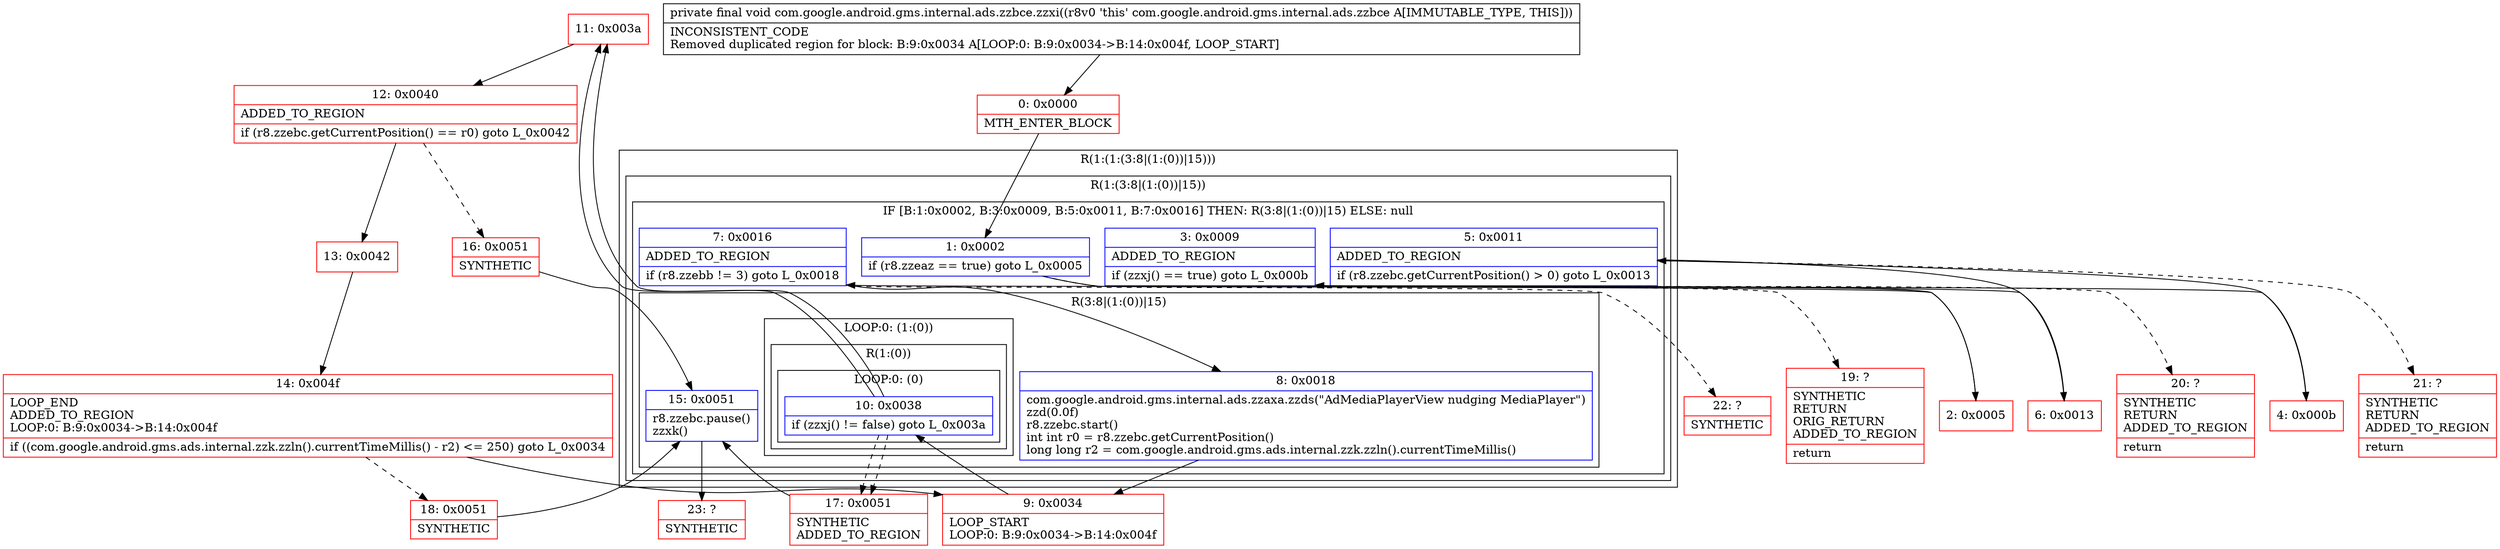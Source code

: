 digraph "CFG forcom.google.android.gms.internal.ads.zzbce.zzxi()V" {
subgraph cluster_Region_386724178 {
label = "R(1:(1:(3:8|(1:(0))|15)))";
node [shape=record,color=blue];
subgraph cluster_Region_493879115 {
label = "R(1:(3:8|(1:(0))|15))";
node [shape=record,color=blue];
subgraph cluster_IfRegion_885579699 {
label = "IF [B:1:0x0002, B:3:0x0009, B:5:0x0011, B:7:0x0016] THEN: R(3:8|(1:(0))|15) ELSE: null";
node [shape=record,color=blue];
Node_1 [shape=record,label="{1\:\ 0x0002|if (r8.zzeaz == true) goto L_0x0005\l}"];
Node_3 [shape=record,label="{3\:\ 0x0009|ADDED_TO_REGION\l|if (zzxj() == true) goto L_0x000b\l}"];
Node_5 [shape=record,label="{5\:\ 0x0011|ADDED_TO_REGION\l|if (r8.zzebc.getCurrentPosition() \> 0) goto L_0x0013\l}"];
Node_7 [shape=record,label="{7\:\ 0x0016|ADDED_TO_REGION\l|if (r8.zzebb != 3) goto L_0x0018\l}"];
subgraph cluster_Region_1333249738 {
label = "R(3:8|(1:(0))|15)";
node [shape=record,color=blue];
Node_8 [shape=record,label="{8\:\ 0x0018|com.google.android.gms.internal.ads.zzaxa.zzds(\"AdMediaPlayerView nudging MediaPlayer\")\lzzd(0.0f)\lr8.zzebc.start()\lint int r0 = r8.zzebc.getCurrentPosition()\llong long r2 = com.google.android.gms.ads.internal.zzk.zzln().currentTimeMillis()\l}"];
subgraph cluster_LoopRegion_1672862209 {
label = "LOOP:0: (1:(0))";
node [shape=record,color=blue];
Node_10 [shape=record,label="{10\:\ 0x0038|if (zzxj() != false) goto L_0x003a\l}"];
subgraph cluster_Region_323170628 {
label = "R(1:(0))";
node [shape=record,color=blue];
subgraph cluster_LoopRegion_1907622336 {
label = "LOOP:0: (0)";
node [shape=record,color=blue];
Node_10 [shape=record,label="{10\:\ 0x0038|if (zzxj() != false) goto L_0x003a\l}"];
subgraph cluster_Region_66288898 {
label = "R(0)";
node [shape=record,color=blue];
}
}
}
}
Node_15 [shape=record,label="{15\:\ 0x0051|r8.zzebc.pause()\lzzxk()\l}"];
}
}
}
}
Node_0 [shape=record,color=red,label="{0\:\ 0x0000|MTH_ENTER_BLOCK\l}"];
Node_2 [shape=record,color=red,label="{2\:\ 0x0005}"];
Node_4 [shape=record,color=red,label="{4\:\ 0x000b}"];
Node_6 [shape=record,color=red,label="{6\:\ 0x0013}"];
Node_9 [shape=record,color=red,label="{9\:\ 0x0034|LOOP_START\lLOOP:0: B:9:0x0034\-\>B:14:0x004f\l}"];
Node_11 [shape=record,color=red,label="{11\:\ 0x003a}"];
Node_12 [shape=record,color=red,label="{12\:\ 0x0040|ADDED_TO_REGION\l|if (r8.zzebc.getCurrentPosition() == r0) goto L_0x0042\l}"];
Node_13 [shape=record,color=red,label="{13\:\ 0x0042}"];
Node_14 [shape=record,color=red,label="{14\:\ 0x004f|LOOP_END\lADDED_TO_REGION\lLOOP:0: B:9:0x0034\-\>B:14:0x004f\l|if ((com.google.android.gms.ads.internal.zzk.zzln().currentTimeMillis() \- r2) \<= 250) goto L_0x0034\l}"];
Node_16 [shape=record,color=red,label="{16\:\ 0x0051|SYNTHETIC\l}"];
Node_17 [shape=record,color=red,label="{17\:\ 0x0051|SYNTHETIC\lADDED_TO_REGION\l}"];
Node_18 [shape=record,color=red,label="{18\:\ 0x0051|SYNTHETIC\l}"];
Node_19 [shape=record,color=red,label="{19\:\ ?|SYNTHETIC\lRETURN\lORIG_RETURN\lADDED_TO_REGION\l|return\l}"];
Node_20 [shape=record,color=red,label="{20\:\ ?|SYNTHETIC\lRETURN\lADDED_TO_REGION\l|return\l}"];
Node_21 [shape=record,color=red,label="{21\:\ ?|SYNTHETIC\lRETURN\lADDED_TO_REGION\l|return\l}"];
Node_22 [shape=record,color=red,label="{22\:\ ?|SYNTHETIC\l}"];
Node_23 [shape=record,color=red,label="{23\:\ ?|SYNTHETIC\l}"];
MethodNode[shape=record,label="{private final void com.google.android.gms.internal.ads.zzbce.zzxi((r8v0 'this' com.google.android.gms.internal.ads.zzbce A[IMMUTABLE_TYPE, THIS]))  | INCONSISTENT_CODE\lRemoved duplicated region for block: B:9:0x0034 A[LOOP:0: B:9:0x0034\-\>B:14:0x004f, LOOP_START]\l}"];
MethodNode -> Node_0;
Node_1 -> Node_2;
Node_1 -> Node_19[style=dashed];
Node_3 -> Node_4;
Node_3 -> Node_20[style=dashed];
Node_5 -> Node_6;
Node_5 -> Node_21[style=dashed];
Node_7 -> Node_8;
Node_7 -> Node_22[style=dashed];
Node_8 -> Node_9;
Node_10 -> Node_11;
Node_10 -> Node_17[style=dashed];
Node_10 -> Node_11;
Node_10 -> Node_17[style=dashed];
Node_15 -> Node_23;
Node_0 -> Node_1;
Node_2 -> Node_3;
Node_4 -> Node_5;
Node_6 -> Node_7;
Node_9 -> Node_10;
Node_11 -> Node_12;
Node_12 -> Node_13;
Node_12 -> Node_16[style=dashed];
Node_13 -> Node_14;
Node_14 -> Node_9;
Node_14 -> Node_18[style=dashed];
Node_16 -> Node_15;
Node_17 -> Node_15;
Node_18 -> Node_15;
}

